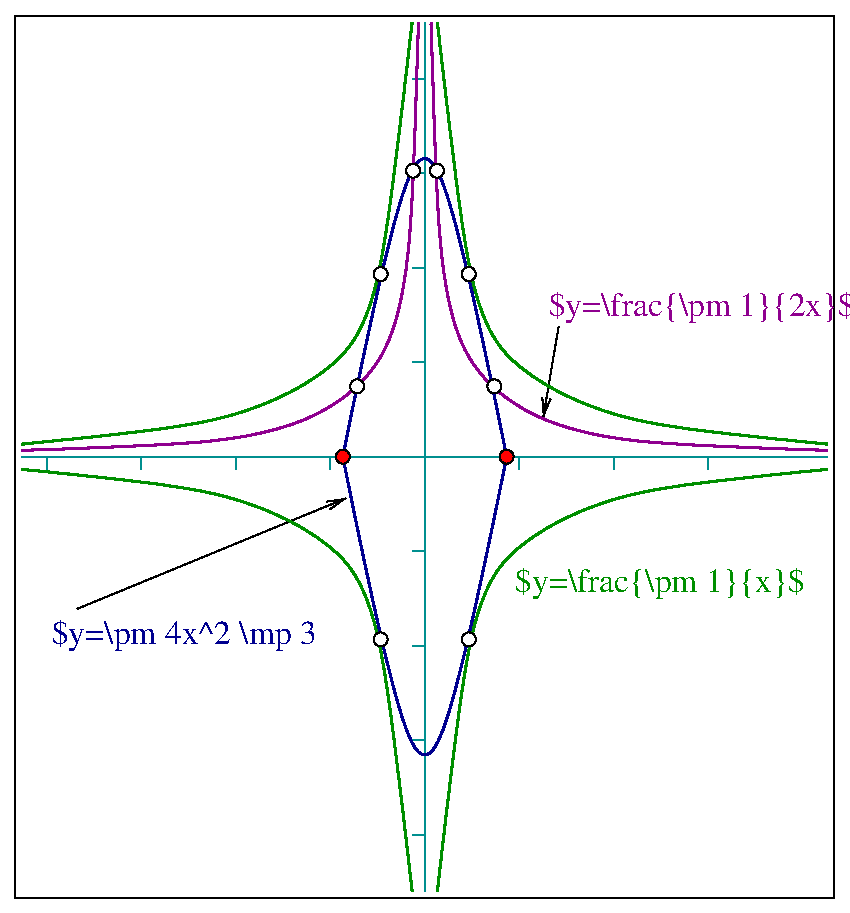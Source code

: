 #FIG 3.2  Produced by xfig version 3.2.5-alpha5
Landscape
Center
Metric
A4      
50.00
Single
-2
1200 2
1 3 0 1 7 7 55 -1 -1 0.000 1 0.0000 1800 1575 101 101 1800 1575 1901 1575
1 3 0 1 7 7 55 -1 -1 0.000 1 0.0000 7650 7875 101 101 7650 7875 7751 7875
1 3 0 1 0 4 40 -1 20 0.000 1 0.0000 4140 4725 50 50 4140 4725 4190 4725
1 3 0 1 0 4 40 -1 20 0.000 1 0.0000 5310 4725 50 50 5310 4725 5360 4725
1 3 0 1 0 7 40 -1 20 0.000 1 0.0000 4410 6030 50 50 4410 6030 4460 6030
1 3 0 1 0 7 40 -1 20 0.000 1 0.0000 5040 6030 50 50 5040 6030 5090 6030
1 3 0 1 0 7 40 -1 20 0.000 1 0.0000 5040 3420 50 50 5040 3420 5090 3420
1 3 0 1 0 7 40 -1 20 0.000 1 0.0000 4410 3420 50 50 4410 3420 4460 3420
1 3 0 1 0 7 40 -1 20 0.000 1 0.0000 4242 4222 50 50 4242 4222 4292 4222
1 3 0 1 0 7 40 -1 20 0.000 1 0.0000 5222 4222 50 50 5222 4222 5272 4222
1 3 0 1 0 7 40 -1 20 0.000 1 0.0000 4642 2682 50 50 4642 2682 4692 2682
1 3 0 1 0 7 40 -1 20 0.000 1 0.0000 4812 2682 50 50 4812 2682 4862 2682
2 1 0 1 15 7 50 -1 -1 0.000 0 0 -1 0 0 2
	 4725 6075 4635 6075
2 1 0 1 15 7 50 -1 -1 0.000 0 0 -1 0 0 2
	 3375 4815 3375 4725
2 1 0 1 15 7 50 -1 -1 0.000 0 0 -1 0 0 2
	 4725 4050 4635 4050
2 1 0 1 15 7 50 -1 -1 0.000 0 0 -1 0 0 2
	 4725 3375 4635 3375
2 1 0 1 15 7 50 -1 -1 0.000 0 0 -1 0 0 2
	 4725 2700 4635 2700
2 1 0 1 15 7 50 -1 -1 0.000 0 0 -1 0 0 2
	 4725 2025 4635 2025
2 1 0 1 15 7 50 -1 -1 0.000 0 0 -1 0 0 2
	 4725 5400 4635 5400
2 1 0 1 15 7 50 -1 -1 0.000 0 0 -1 0 0 2
	 4725 6750 4635 6750
2 1 0 1 15 7 50 -1 -1 0.000 0 0 -1 0 0 2
	 5400 4815 5400 4725
2 1 0 1 15 7 50 -1 -1 0.000 0 0 -1 0 0 2
	 6075 4815 6075 4725
2 1 0 1 15 7 50 -1 -1 0.000 0 0 -1 0 0 2
	 6750 4815 6750 4725
2 1 0 1 15 7 50 -1 -1 0.000 0 0 -1 0 0 2
	 4050 4815 4050 4725
2 1 0 1 15 7 50 -1 -1 0.000 0 0 -1 0 0 2
	 2700 4815 2700 4725
2 1 0 1 15 7 50 -1 -1 0.000 0 0 -1 0 0 2
	 2025 4815 2025 4725
2 2 0 1 0 7 50 -1 -1 0.000 0 0 -1 0 0 5
	 1800 1575 7650 1575 7650 7875 1800 7875 1800 1575
2 1 0 1 15 7 50 -1 -1 0.000 0 0 -1 0 0 2
	 4725 7425 4635 7425
2 1 0 1 15 7 50 -1 -1 0.000 0 0 -1 0 0 2
	 4725 7830 4725 1620
2 1 0 1 15 7 50 -1 -1 0.000 0 0 -1 0 0 2
	 1845 4725 7605 4725
2 1 0 1 0 7 50 -1 -1 0.000 0 0 -1 1 0 2
	0 0 1.00 60.00 120.00
	 5682 3792 5572 4442
2 1 0 1 0 7 50 -1 -1 0.000 0 0 -1 1 0 2
	0 0 1.00 60.00 120.00
	 2242 5812 4162 5022
3 0 0 2 12 7 50 -1 -1 0.000 0 0 0 5
	 4635 1620 4410 3690 4095 4095 3375 4500 1845 4635
	 0.000 1.000 1.000 1.000 0.000
3 0 0 2 21 7 50 -1 -1 0.000 0 0 0 6
	 4680 1620 4635 3375 4455 4050 4050 4410 3420 4635 1845 4680
	 0.000 1.000 1.000 1.000 1.000 0.000
3 0 0 2 8 7 50 -1 -1 0.000 0 0 0 3
	 4140 4725 4725 1530 5310 4725
	 0.000 1.000 0.000
3 0 0 2 12 7 50 -1 -1 0.000 0 0 0 5
	 4815 1620 5040 3690 5355 4095 6075 4500 7605 4635
	 0.000 1.000 1.000 1.000 0.000
3 0 0 2 21 7 50 -1 -1 0.000 0 0 0 6
	 4770 1620 4815 3375 4995 4050 5400 4410 6030 4635 7605 4680
	 0.000 1.000 1.000 1.000 1.000 0.000
3 0 0 2 8 7 50 -1 -1 0.000 0 0 0 3
	 4140 4725 4725 7920 5310 4725
	 0.000 1.000 0.000
3 0 0 2 12 7 50 -1 -1 0.000 0 0 0 5
	 4815 7830 5040 5760 5355 5355 6075 4950 7605 4815
	 0.000 1.000 1.000 1.000 0.000
3 0 0 2 12 7 50 -1 -1 0.000 0 0 0 5
	 4635 7830 4410 5760 4095 5355 3375 4950 1845 4815
	 0.000 1.000 1.000 1.000 0.000
4 0 21 50 -1 0 16 0.0000 2 270 2490 5610 3720 $y=\\frac{\\pm 1}{2x}$\001
4 0 12 50 -1 0 16 0.0000 2 270 2355 5370 5690 $y=\\frac{\\pm 1}{x}$\001
4 0 8 50 -1 0 16 0.0000 2 270 2130 2060 6060 $y=\\pm 4x^2 \\mp 3\001
